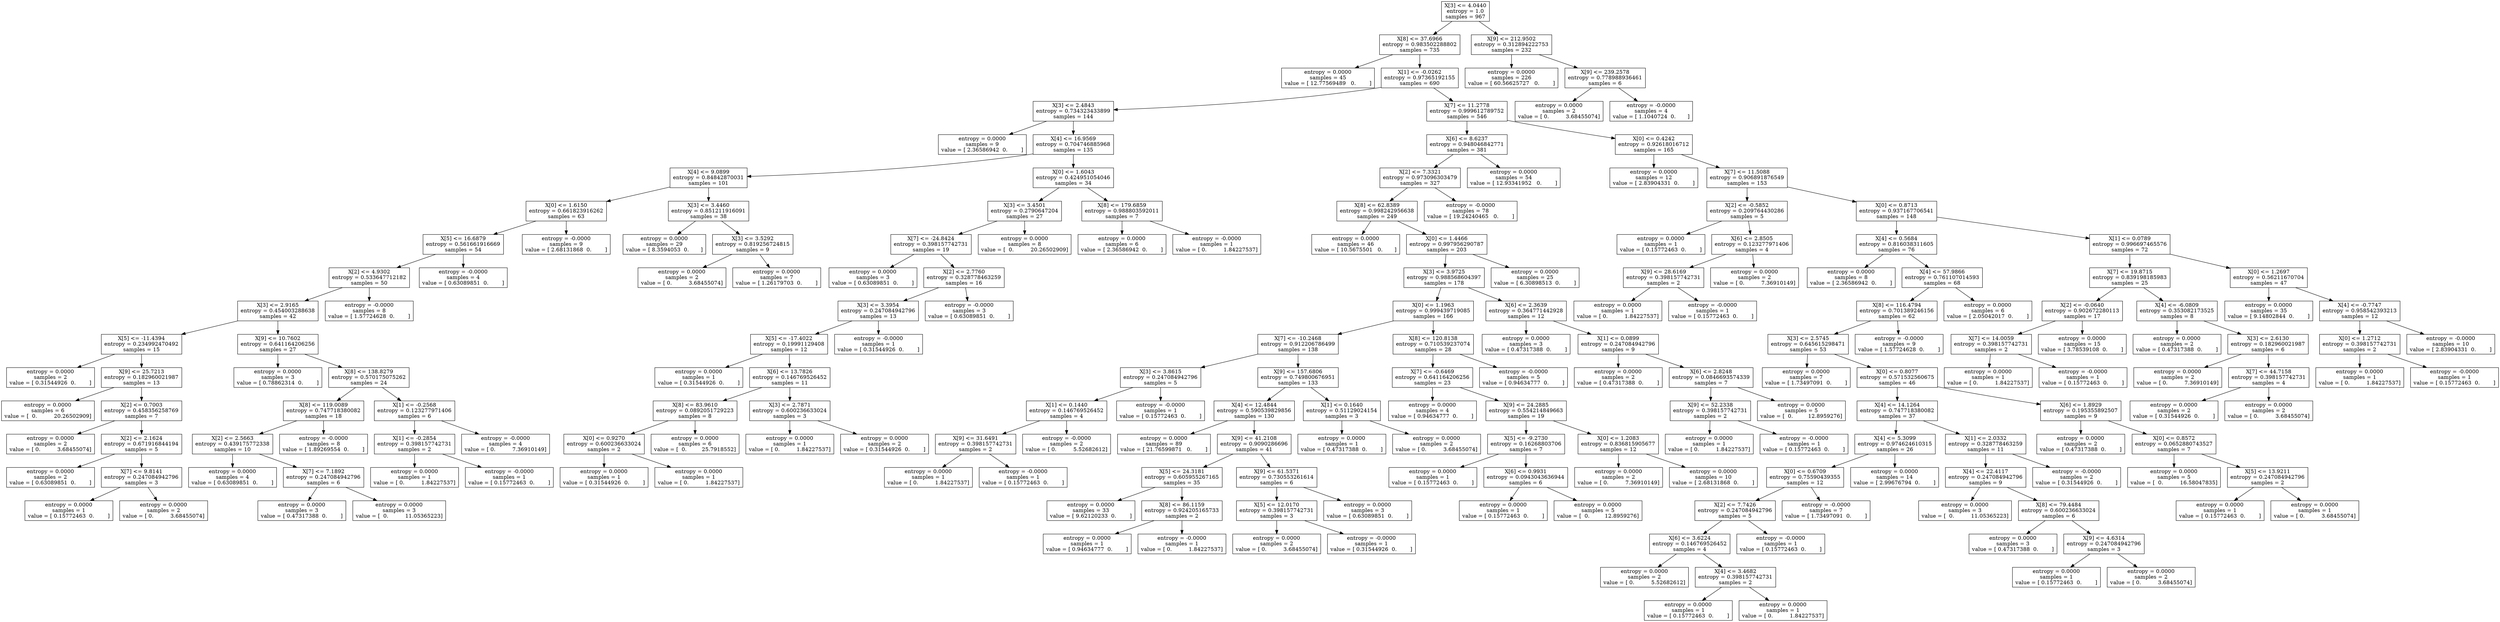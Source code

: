 digraph Tree {
0 [label="X[3] <= 4.0440\nentropy = 1.0\nsamples = 967", shape="box"] ;
1 [label="X[8] <= 37.6966\nentropy = 0.983502288802\nsamples = 735", shape="box"] ;
0 -> 1 ;
2 [label="entropy = 0.0000\nsamples = 45\nvalue = [ 12.77569489   0.        ]", shape="box"] ;
1 -> 2 ;
3 [label="X[1] <= -0.0262\nentropy = 0.97365192155\nsamples = 690", shape="box"] ;
1 -> 3 ;
4 [label="X[3] <= 2.4843\nentropy = 0.734323433899\nsamples = 144", shape="box"] ;
3 -> 4 ;
5 [label="entropy = 0.0000\nsamples = 9\nvalue = [ 2.36586942  0.        ]", shape="box"] ;
4 -> 5 ;
6 [label="X[4] <= 16.9569\nentropy = 0.704746885968\nsamples = 135", shape="box"] ;
4 -> 6 ;
7 [label="X[4] <= 9.0899\nentropy = 0.84842870031\nsamples = 101", shape="box"] ;
6 -> 7 ;
8 [label="X[0] <= 1.6150\nentropy = 0.661823916262\nsamples = 63", shape="box"] ;
7 -> 8 ;
9 [label="X[5] <= 16.6879\nentropy = 0.561661916669\nsamples = 54", shape="box"] ;
8 -> 9 ;
10 [label="X[2] <= 4.9302\nentropy = 0.533647712182\nsamples = 50", shape="box"] ;
9 -> 10 ;
11 [label="X[3] <= 2.9165\nentropy = 0.454003288638\nsamples = 42", shape="box"] ;
10 -> 11 ;
12 [label="X[5] <= -11.4394\nentropy = 0.234992470492\nsamples = 15", shape="box"] ;
11 -> 12 ;
13 [label="entropy = 0.0000\nsamples = 2\nvalue = [ 0.31544926  0.        ]", shape="box"] ;
12 -> 13 ;
14 [label="X[9] <= 25.7213\nentropy = 0.182960021987\nsamples = 13", shape="box"] ;
12 -> 14 ;
15 [label="entropy = 0.0000\nsamples = 6\nvalue = [  0.          20.26502909]", shape="box"] ;
14 -> 15 ;
16 [label="X[2] <= 0.7003\nentropy = 0.458356258769\nsamples = 7", shape="box"] ;
14 -> 16 ;
17 [label="entropy = 0.0000\nsamples = 2\nvalue = [ 0.          3.68455074]", shape="box"] ;
16 -> 17 ;
18 [label="X[2] <= 2.1624\nentropy = 0.671916844194\nsamples = 5", shape="box"] ;
16 -> 18 ;
19 [label="entropy = 0.0000\nsamples = 2\nvalue = [ 0.63089851  0.        ]", shape="box"] ;
18 -> 19 ;
20 [label="X[7] <= 9.8141\nentropy = 0.247084942796\nsamples = 3", shape="box"] ;
18 -> 20 ;
21 [label="entropy = 0.0000\nsamples = 1\nvalue = [ 0.15772463  0.        ]", shape="box"] ;
20 -> 21 ;
22 [label="entropy = 0.0000\nsamples = 2\nvalue = [ 0.          3.68455074]", shape="box"] ;
20 -> 22 ;
23 [label="X[9] <= 10.7602\nentropy = 0.641164206256\nsamples = 27", shape="box"] ;
11 -> 23 ;
24 [label="entropy = 0.0000\nsamples = 3\nvalue = [ 0.78862314  0.        ]", shape="box"] ;
23 -> 24 ;
25 [label="X[8] <= 138.8279\nentropy = 0.570175075262\nsamples = 24", shape="box"] ;
23 -> 25 ;
26 [label="X[8] <= 119.0089\nentropy = 0.747718380082\nsamples = 18", shape="box"] ;
25 -> 26 ;
27 [label="X[2] <= 2.5663\nentropy = 0.439175772338\nsamples = 10", shape="box"] ;
26 -> 27 ;
28 [label="entropy = 0.0000\nsamples = 4\nvalue = [ 0.63089851  0.        ]", shape="box"] ;
27 -> 28 ;
29 [label="X[7] <= 7.1892\nentropy = 0.247084942796\nsamples = 6", shape="box"] ;
27 -> 29 ;
30 [label="entropy = 0.0000\nsamples = 3\nvalue = [ 0.47317388  0.        ]", shape="box"] ;
29 -> 30 ;
31 [label="entropy = 0.0000\nsamples = 3\nvalue = [  0.          11.05365223]", shape="box"] ;
29 -> 31 ;
32 [label="entropy = -0.0000\nsamples = 8\nvalue = [ 1.89269554  0.        ]", shape="box"] ;
26 -> 32 ;
33 [label="X[1] <= -0.2568\nentropy = 0.123277971406\nsamples = 6", shape="box"] ;
25 -> 33 ;
34 [label="X[1] <= -0.2854\nentropy = 0.398157742731\nsamples = 2", shape="box"] ;
33 -> 34 ;
35 [label="entropy = 0.0000\nsamples = 1\nvalue = [ 0.          1.84227537]", shape="box"] ;
34 -> 35 ;
36 [label="entropy = -0.0000\nsamples = 1\nvalue = [ 0.15772463  0.        ]", shape="box"] ;
34 -> 36 ;
37 [label="entropy = -0.0000\nsamples = 4\nvalue = [ 0.          7.36910149]", shape="box"] ;
33 -> 37 ;
38 [label="entropy = -0.0000\nsamples = 8\nvalue = [ 1.57724628  0.        ]", shape="box"] ;
10 -> 38 ;
39 [label="entropy = -0.0000\nsamples = 4\nvalue = [ 0.63089851  0.        ]", shape="box"] ;
9 -> 39 ;
40 [label="entropy = -0.0000\nsamples = 9\nvalue = [ 2.68131868  0.        ]", shape="box"] ;
8 -> 40 ;
41 [label="X[3] <= 3.4460\nentropy = 0.851211916091\nsamples = 38", shape="box"] ;
7 -> 41 ;
42 [label="entropy = 0.0000\nsamples = 29\nvalue = [ 8.3594053  0.       ]", shape="box"] ;
41 -> 42 ;
43 [label="X[3] <= 3.5292\nentropy = 0.819256724815\nsamples = 9", shape="box"] ;
41 -> 43 ;
44 [label="entropy = 0.0000\nsamples = 2\nvalue = [ 0.          3.68455074]", shape="box"] ;
43 -> 44 ;
45 [label="entropy = 0.0000\nsamples = 7\nvalue = [ 1.26179703  0.        ]", shape="box"] ;
43 -> 45 ;
46 [label="X[0] <= 1.6043\nentropy = 0.424951054046\nsamples = 34", shape="box"] ;
6 -> 46 ;
47 [label="X[3] <= 3.4501\nentropy = 0.2790647204\nsamples = 27", shape="box"] ;
46 -> 47 ;
48 [label="X[7] <= -24.8424\nentropy = 0.398157742731\nsamples = 19", shape="box"] ;
47 -> 48 ;
49 [label="entropy = 0.0000\nsamples = 3\nvalue = [ 0.63089851  0.        ]", shape="box"] ;
48 -> 49 ;
50 [label="X[2] <= 2.7760\nentropy = 0.328778463259\nsamples = 16", shape="box"] ;
48 -> 50 ;
51 [label="X[3] <= 3.3954\nentropy = 0.247084942796\nsamples = 13", shape="box"] ;
50 -> 51 ;
52 [label="X[5] <= -17.4022\nentropy = 0.19991129408\nsamples = 12", shape="box"] ;
51 -> 52 ;
53 [label="entropy = 0.0000\nsamples = 1\nvalue = [ 0.31544926  0.        ]", shape="box"] ;
52 -> 53 ;
54 [label="X[6] <= 13.7826\nentropy = 0.146769526452\nsamples = 11", shape="box"] ;
52 -> 54 ;
55 [label="X[8] <= 83.9610\nentropy = 0.0892051729223\nsamples = 8", shape="box"] ;
54 -> 55 ;
56 [label="X[0] <= 0.9270\nentropy = 0.600236633024\nsamples = 2", shape="box"] ;
55 -> 56 ;
57 [label="entropy = 0.0000\nsamples = 1\nvalue = [ 0.31544926  0.        ]", shape="box"] ;
56 -> 57 ;
58 [label="entropy = 0.0000\nsamples = 1\nvalue = [ 0.          1.84227537]", shape="box"] ;
56 -> 58 ;
59 [label="entropy = 0.0000\nsamples = 6\nvalue = [  0.         25.7918552]", shape="box"] ;
55 -> 59 ;
60 [label="X[3] <= 2.7871\nentropy = 0.600236633024\nsamples = 3", shape="box"] ;
54 -> 60 ;
61 [label="entropy = 0.0000\nsamples = 1\nvalue = [ 0.          1.84227537]", shape="box"] ;
60 -> 61 ;
62 [label="entropy = 0.0000\nsamples = 2\nvalue = [ 0.31544926  0.        ]", shape="box"] ;
60 -> 62 ;
63 [label="entropy = -0.0000\nsamples = 1\nvalue = [ 0.31544926  0.        ]", shape="box"] ;
51 -> 63 ;
64 [label="entropy = -0.0000\nsamples = 3\nvalue = [ 0.63089851  0.        ]", shape="box"] ;
50 -> 64 ;
65 [label="entropy = 0.0000\nsamples = 8\nvalue = [  0.          20.26502909]", shape="box"] ;
47 -> 65 ;
66 [label="X[8] <= 179.6859\nentropy = 0.988803592011\nsamples = 7", shape="box"] ;
46 -> 66 ;
67 [label="entropy = 0.0000\nsamples = 6\nvalue = [ 2.36586942  0.        ]", shape="box"] ;
66 -> 67 ;
68 [label="entropy = -0.0000\nsamples = 1\nvalue = [ 0.          1.84227537]", shape="box"] ;
66 -> 68 ;
69 [label="X[7] <= 11.2778\nentropy = 0.999612789752\nsamples = 546", shape="box"] ;
3 -> 69 ;
70 [label="X[6] <= 8.6237\nentropy = 0.948046842771\nsamples = 381", shape="box"] ;
69 -> 70 ;
71 [label="X[2] <= 7.3321\nentropy = 0.973096303479\nsamples = 327", shape="box"] ;
70 -> 71 ;
72 [label="X[8] <= 62.8389\nentropy = 0.998242956638\nsamples = 249", shape="box"] ;
71 -> 72 ;
73 [label="entropy = 0.0000\nsamples = 46\nvalue = [ 10.5675501   0.       ]", shape="box"] ;
72 -> 73 ;
74 [label="X[0] <= 1.4466\nentropy = 0.997956290787\nsamples = 203", shape="box"] ;
72 -> 74 ;
75 [label="X[3] <= 3.9725\nentropy = 0.988568604397\nsamples = 178", shape="box"] ;
74 -> 75 ;
76 [label="X[0] <= 1.1963\nentropy = 0.999439719085\nsamples = 166", shape="box"] ;
75 -> 76 ;
77 [label="X[7] <= -10.2468\nentropy = 0.912206786499\nsamples = 138", shape="box"] ;
76 -> 77 ;
78 [label="X[3] <= 3.8615\nentropy = 0.247084942796\nsamples = 5", shape="box"] ;
77 -> 78 ;
79 [label="X[1] <= 0.1440\nentropy = 0.146769526452\nsamples = 4", shape="box"] ;
78 -> 79 ;
80 [label="X[9] <= 31.6491\nentropy = 0.398157742731\nsamples = 2", shape="box"] ;
79 -> 80 ;
81 [label="entropy = 0.0000\nsamples = 1\nvalue = [ 0.          1.84227537]", shape="box"] ;
80 -> 81 ;
82 [label="entropy = -0.0000\nsamples = 1\nvalue = [ 0.15772463  0.        ]", shape="box"] ;
80 -> 82 ;
83 [label="entropy = -0.0000\nsamples = 2\nvalue = [ 0.          5.52682612]", shape="box"] ;
79 -> 83 ;
84 [label="entropy = -0.0000\nsamples = 1\nvalue = [ 0.15772463  0.        ]", shape="box"] ;
78 -> 84 ;
85 [label="X[9] <= 157.6806\nentropy = 0.749800676951\nsamples = 133", shape="box"] ;
77 -> 85 ;
86 [label="X[4] <= 12.4844\nentropy = 0.590539829856\nsamples = 130", shape="box"] ;
85 -> 86 ;
87 [label="entropy = 0.0000\nsamples = 89\nvalue = [ 21.76599871   0.        ]", shape="box"] ;
86 -> 87 ;
88 [label="X[9] <= 41.2108\nentropy = 0.9090286696\nsamples = 41", shape="box"] ;
86 -> 88 ;
89 [label="X[5] <= 24.3181\nentropy = 0.605955267165\nsamples = 35", shape="box"] ;
88 -> 89 ;
90 [label="entropy = 0.0000\nsamples = 33\nvalue = [ 9.62120233  0.        ]", shape="box"] ;
89 -> 90 ;
91 [label="X[8] <= 86.1159\nentropy = 0.924205165733\nsamples = 2", shape="box"] ;
89 -> 91 ;
92 [label="entropy = 0.0000\nsamples = 1\nvalue = [ 0.94634777  0.        ]", shape="box"] ;
91 -> 92 ;
93 [label="entropy = -0.0000\nsamples = 1\nvalue = [ 0.          1.84227537]", shape="box"] ;
91 -> 93 ;
94 [label="X[9] <= 61.5371\nentropy = 0.730553261614\nsamples = 6", shape="box"] ;
88 -> 94 ;
95 [label="X[5] <= 12.0170\nentropy = 0.398157742731\nsamples = 3", shape="box"] ;
94 -> 95 ;
96 [label="entropy = 0.0000\nsamples = 2\nvalue = [ 0.          3.68455074]", shape="box"] ;
95 -> 96 ;
97 [label="entropy = -0.0000\nsamples = 1\nvalue = [ 0.31544926  0.        ]", shape="box"] ;
95 -> 97 ;
98 [label="entropy = 0.0000\nsamples = 3\nvalue = [ 0.63089851  0.        ]", shape="box"] ;
94 -> 98 ;
99 [label="X[1] <= 0.1640\nentropy = 0.51129024154\nsamples = 3", shape="box"] ;
85 -> 99 ;
100 [label="entropy = 0.0000\nsamples = 1\nvalue = [ 0.47317388  0.        ]", shape="box"] ;
99 -> 100 ;
101 [label="entropy = 0.0000\nsamples = 2\nvalue = [ 0.          3.68455074]", shape="box"] ;
99 -> 101 ;
102 [label="X[8] <= 120.8138\nentropy = 0.710539237074\nsamples = 28", shape="box"] ;
76 -> 102 ;
103 [label="X[7] <= -0.6469\nentropy = 0.641164206256\nsamples = 23", shape="box"] ;
102 -> 103 ;
104 [label="entropy = 0.0000\nsamples = 4\nvalue = [ 0.94634777  0.        ]", shape="box"] ;
103 -> 104 ;
105 [label="X[9] <= 24.2885\nentropy = 0.554214849663\nsamples = 19", shape="box"] ;
103 -> 105 ;
106 [label="X[5] <= -9.2730\nentropy = 0.16268803706\nsamples = 7", shape="box"] ;
105 -> 106 ;
107 [label="entropy = 0.0000\nsamples = 1\nvalue = [ 0.15772463  0.        ]", shape="box"] ;
106 -> 107 ;
108 [label="X[6] <= 0.9931\nentropy = 0.0943043636944\nsamples = 6", shape="box"] ;
106 -> 108 ;
109 [label="entropy = 0.0000\nsamples = 1\nvalue = [ 0.15772463  0.        ]", shape="box"] ;
108 -> 109 ;
110 [label="entropy = 0.0000\nsamples = 5\nvalue = [  0.         12.8959276]", shape="box"] ;
108 -> 110 ;
111 [label="X[0] <= 1.2083\nentropy = 0.836815905677\nsamples = 12", shape="box"] ;
105 -> 111 ;
112 [label="entropy = 0.0000\nsamples = 2\nvalue = [ 0.          7.36910149]", shape="box"] ;
111 -> 112 ;
113 [label="entropy = 0.0000\nsamples = 10\nvalue = [ 2.68131868  0.        ]", shape="box"] ;
111 -> 113 ;
114 [label="entropy = -0.0000\nsamples = 5\nvalue = [ 0.94634777  0.        ]", shape="box"] ;
102 -> 114 ;
115 [label="X[6] <= 2.3639\nentropy = 0.364771442928\nsamples = 12", shape="box"] ;
75 -> 115 ;
116 [label="entropy = 0.0000\nsamples = 3\nvalue = [ 0.47317388  0.        ]", shape="box"] ;
115 -> 116 ;
117 [label="X[1] <= 0.0899\nentropy = 0.247084942796\nsamples = 9", shape="box"] ;
115 -> 117 ;
118 [label="entropy = 0.0000\nsamples = 2\nvalue = [ 0.47317388  0.        ]", shape="box"] ;
117 -> 118 ;
119 [label="X[6] <= 2.8248\nentropy = 0.0846693574339\nsamples = 7", shape="box"] ;
117 -> 119 ;
120 [label="X[9] <= 52.2338\nentropy = 0.398157742731\nsamples = 2", shape="box"] ;
119 -> 120 ;
121 [label="entropy = 0.0000\nsamples = 1\nvalue = [ 0.          1.84227537]", shape="box"] ;
120 -> 121 ;
122 [label="entropy = -0.0000\nsamples = 1\nvalue = [ 0.15772463  0.        ]", shape="box"] ;
120 -> 122 ;
123 [label="entropy = 0.0000\nsamples = 5\nvalue = [  0.         12.8959276]", shape="box"] ;
119 -> 123 ;
124 [label="entropy = 0.0000\nsamples = 25\nvalue = [ 6.30898513  0.        ]", shape="box"] ;
74 -> 124 ;
125 [label="entropy = -0.0000\nsamples = 78\nvalue = [ 19.24240465   0.        ]", shape="box"] ;
71 -> 125 ;
126 [label="entropy = 0.0000\nsamples = 54\nvalue = [ 12.93341952   0.        ]", shape="box"] ;
70 -> 126 ;
127 [label="X[0] <= 0.4242\nentropy = 0.92618016712\nsamples = 165", shape="box"] ;
69 -> 127 ;
128 [label="entropy = 0.0000\nsamples = 12\nvalue = [ 2.83904331  0.        ]", shape="box"] ;
127 -> 128 ;
129 [label="X[7] <= 11.5088\nentropy = 0.906891876549\nsamples = 153", shape="box"] ;
127 -> 129 ;
130 [label="X[2] <= -0.5852\nentropy = 0.209764430286\nsamples = 5", shape="box"] ;
129 -> 130 ;
131 [label="entropy = 0.0000\nsamples = 1\nvalue = [ 0.15772463  0.        ]", shape="box"] ;
130 -> 131 ;
132 [label="X[6] <= 2.8505\nentropy = 0.123277971406\nsamples = 4", shape="box"] ;
130 -> 132 ;
133 [label="X[9] <= 28.6169\nentropy = 0.398157742731\nsamples = 2", shape="box"] ;
132 -> 133 ;
134 [label="entropy = 0.0000\nsamples = 1\nvalue = [ 0.          1.84227537]", shape="box"] ;
133 -> 134 ;
135 [label="entropy = -0.0000\nsamples = 1\nvalue = [ 0.15772463  0.        ]", shape="box"] ;
133 -> 135 ;
136 [label="entropy = 0.0000\nsamples = 2\nvalue = [ 0.          7.36910149]", shape="box"] ;
132 -> 136 ;
137 [label="X[0] <= 0.8713\nentropy = 0.937167706541\nsamples = 148", shape="box"] ;
129 -> 137 ;
138 [label="X[4] <= 0.5684\nentropy = 0.816038311605\nsamples = 76", shape="box"] ;
137 -> 138 ;
139 [label="entropy = 0.0000\nsamples = 8\nvalue = [ 2.36586942  0.        ]", shape="box"] ;
138 -> 139 ;
140 [label="X[4] <= 57.9866\nentropy = 0.761107014593\nsamples = 68", shape="box"] ;
138 -> 140 ;
141 [label="X[8] <= 116.4794\nentropy = 0.701389246156\nsamples = 62", shape="box"] ;
140 -> 141 ;
142 [label="X[3] <= 2.5745\nentropy = 0.645615298471\nsamples = 53", shape="box"] ;
141 -> 142 ;
143 [label="entropy = 0.0000\nsamples = 7\nvalue = [ 1.73497091  0.        ]", shape="box"] ;
142 -> 143 ;
144 [label="X[0] <= 0.8077\nentropy = 0.571532560675\nsamples = 46", shape="box"] ;
142 -> 144 ;
145 [label="X[4] <= 14.1264\nentropy = 0.747718380082\nsamples = 37", shape="box"] ;
144 -> 145 ;
146 [label="X[4] <= 5.3099\nentropy = 0.974624610315\nsamples = 26", shape="box"] ;
145 -> 146 ;
147 [label="X[0] <= 0.6709\nentropy = 0.75590439355\nsamples = 12", shape="box"] ;
146 -> 147 ;
148 [label="X[2] <= 7.7426\nentropy = 0.247084942796\nsamples = 5", shape="box"] ;
147 -> 148 ;
149 [label="X[6] <= 3.6224\nentropy = 0.146769526452\nsamples = 4", shape="box"] ;
148 -> 149 ;
150 [label="entropy = 0.0000\nsamples = 2\nvalue = [ 0.          5.52682612]", shape="box"] ;
149 -> 150 ;
151 [label="X[4] <= 3.4682\nentropy = 0.398157742731\nsamples = 2", shape="box"] ;
149 -> 151 ;
152 [label="entropy = 0.0000\nsamples = 1\nvalue = [ 0.15772463  0.        ]", shape="box"] ;
151 -> 152 ;
153 [label="entropy = 0.0000\nsamples = 1\nvalue = [ 0.          1.84227537]", shape="box"] ;
151 -> 153 ;
154 [label="entropy = -0.0000\nsamples = 1\nvalue = [ 0.15772463  0.        ]", shape="box"] ;
148 -> 154 ;
155 [label="entropy = -0.0000\nsamples = 7\nvalue = [ 1.73497091  0.        ]", shape="box"] ;
147 -> 155 ;
156 [label="entropy = 0.0000\nsamples = 14\nvalue = [ 2.99676794  0.        ]", shape="box"] ;
146 -> 156 ;
157 [label="X[1] <= 2.0332\nentropy = 0.328778463259\nsamples = 11", shape="box"] ;
145 -> 157 ;
158 [label="X[4] <= 22.4117\nentropy = 0.247084942796\nsamples = 9", shape="box"] ;
157 -> 158 ;
159 [label="entropy = 0.0000\nsamples = 3\nvalue = [  0.          11.05365223]", shape="box"] ;
158 -> 159 ;
160 [label="X[8] <= 79.4484\nentropy = 0.600236633024\nsamples = 6", shape="box"] ;
158 -> 160 ;
161 [label="entropy = 0.0000\nsamples = 3\nvalue = [ 0.47317388  0.        ]", shape="box"] ;
160 -> 161 ;
162 [label="X[9] <= 4.6314\nentropy = 0.247084942796\nsamples = 3", shape="box"] ;
160 -> 162 ;
163 [label="entropy = 0.0000\nsamples = 1\nvalue = [ 0.15772463  0.        ]", shape="box"] ;
162 -> 163 ;
164 [label="entropy = 0.0000\nsamples = 2\nvalue = [ 0.          3.68455074]", shape="box"] ;
162 -> 164 ;
165 [label="entropy = -0.0000\nsamples = 2\nvalue = [ 0.31544926  0.        ]", shape="box"] ;
157 -> 165 ;
166 [label="X[6] <= 1.8929\nentropy = 0.195355892507\nsamples = 9", shape="box"] ;
144 -> 166 ;
167 [label="entropy = 0.0000\nsamples = 2\nvalue = [ 0.47317388  0.        ]", shape="box"] ;
166 -> 167 ;
168 [label="X[0] <= 0.8572\nentropy = 0.0652880743527\nsamples = 7", shape="box"] ;
166 -> 168 ;
169 [label="entropy = 0.0000\nsamples = 5\nvalue = [  0.          16.58047835]", shape="box"] ;
168 -> 169 ;
170 [label="X[5] <= 13.9211\nentropy = 0.247084942796\nsamples = 2", shape="box"] ;
168 -> 170 ;
171 [label="entropy = 0.0000\nsamples = 1\nvalue = [ 0.15772463  0.        ]", shape="box"] ;
170 -> 171 ;
172 [label="entropy = 0.0000\nsamples = 1\nvalue = [ 0.          3.68455074]", shape="box"] ;
170 -> 172 ;
173 [label="entropy = -0.0000\nsamples = 9\nvalue = [ 1.57724628  0.        ]", shape="box"] ;
141 -> 173 ;
174 [label="entropy = 0.0000\nsamples = 6\nvalue = [ 2.05042017  0.        ]", shape="box"] ;
140 -> 174 ;
175 [label="X[1] <= 0.0789\nentropy = 0.996697465576\nsamples = 72", shape="box"] ;
137 -> 175 ;
176 [label="X[7] <= 19.8715\nentropy = 0.839198185983\nsamples = 25", shape="box"] ;
175 -> 176 ;
177 [label="X[2] <= -0.0640\nentropy = 0.902672280113\nsamples = 17", shape="box"] ;
176 -> 177 ;
178 [label="X[7] <= 14.0059\nentropy = 0.398157742731\nsamples = 2", shape="box"] ;
177 -> 178 ;
179 [label="entropy = 0.0000\nsamples = 1\nvalue = [ 0.          1.84227537]", shape="box"] ;
178 -> 179 ;
180 [label="entropy = -0.0000\nsamples = 1\nvalue = [ 0.15772463  0.        ]", shape="box"] ;
178 -> 180 ;
181 [label="entropy = 0.0000\nsamples = 15\nvalue = [ 3.78539108  0.        ]", shape="box"] ;
177 -> 181 ;
182 [label="X[4] <= -6.0809\nentropy = 0.353082173525\nsamples = 8", shape="box"] ;
176 -> 182 ;
183 [label="entropy = 0.0000\nsamples = 2\nvalue = [ 0.47317388  0.        ]", shape="box"] ;
182 -> 183 ;
184 [label="X[3] <= 2.6130\nentropy = 0.182960021987\nsamples = 6", shape="box"] ;
182 -> 184 ;
185 [label="entropy = 0.0000\nsamples = 2\nvalue = [ 0.          7.36910149]", shape="box"] ;
184 -> 185 ;
186 [label="X[7] <= 44.7158\nentropy = 0.398157742731\nsamples = 4", shape="box"] ;
184 -> 186 ;
187 [label="entropy = 0.0000\nsamples = 2\nvalue = [ 0.31544926  0.        ]", shape="box"] ;
186 -> 187 ;
188 [label="entropy = 0.0000\nsamples = 2\nvalue = [ 0.          3.68455074]", shape="box"] ;
186 -> 188 ;
189 [label="X[0] <= 1.2697\nentropy = 0.56211670704\nsamples = 47", shape="box"] ;
175 -> 189 ;
190 [label="entropy = 0.0000\nsamples = 35\nvalue = [ 9.14802844  0.        ]", shape="box"] ;
189 -> 190 ;
191 [label="X[4] <= -0.7747\nentropy = 0.958542393213\nsamples = 12", shape="box"] ;
189 -> 191 ;
192 [label="X[0] <= 1.2712\nentropy = 0.398157742731\nsamples = 2", shape="box"] ;
191 -> 192 ;
193 [label="entropy = 0.0000\nsamples = 1\nvalue = [ 0.          1.84227537]", shape="box"] ;
192 -> 193 ;
194 [label="entropy = -0.0000\nsamples = 1\nvalue = [ 0.15772463  0.        ]", shape="box"] ;
192 -> 194 ;
195 [label="entropy = -0.0000\nsamples = 10\nvalue = [ 2.83904331  0.        ]", shape="box"] ;
191 -> 195 ;
196 [label="X[9] <= 212.9502\nentropy = 0.312894222753\nsamples = 232", shape="box"] ;
0 -> 196 ;
197 [label="entropy = 0.0000\nsamples = 226\nvalue = [ 60.56625727   0.        ]", shape="box"] ;
196 -> 197 ;
198 [label="X[9] <= 239.2578\nentropy = 0.778988936461\nsamples = 6", shape="box"] ;
196 -> 198 ;
199 [label="entropy = 0.0000\nsamples = 2\nvalue = [ 0.          3.68455074]", shape="box"] ;
198 -> 199 ;
200 [label="entropy = -0.0000\nsamples = 4\nvalue = [ 1.1040724  0.       ]", shape="box"] ;
198 -> 200 ;
}